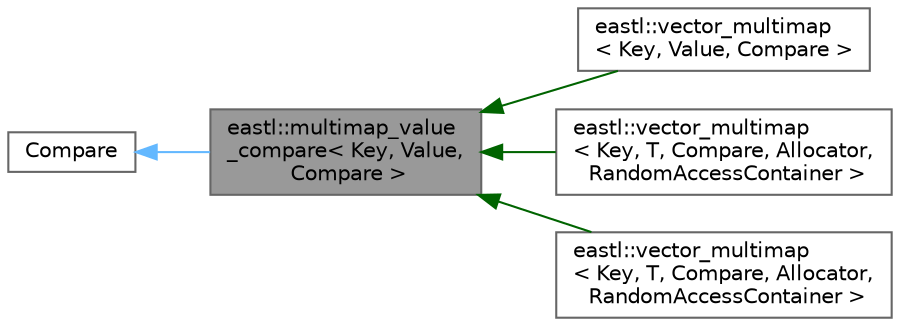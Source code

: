 digraph "eastl::multimap_value_compare&lt; Key, Value, Compare &gt;"
{
 // LATEX_PDF_SIZE
  bgcolor="transparent";
  edge [fontname=Helvetica,fontsize=10,labelfontname=Helvetica,labelfontsize=10];
  node [fontname=Helvetica,fontsize=10,shape=box,height=0.2,width=0.4];
  rankdir="LR";
  Node1 [id="Node000001",label="eastl::multimap_value\l_compare\< Key, Value,\l Compare \>",height=0.2,width=0.4,color="gray40", fillcolor="grey60", style="filled", fontcolor="black",tooltip=" "];
  Node2 -> Node1 [id="edge5_Node000001_Node000002",dir="back",color="steelblue1",style="solid",tooltip=" "];
  Node2 [id="Node000002",label="Compare",height=0.2,width=0.4,color="gray40", fillcolor="white", style="filled",tooltip=" "];
  Node1 -> Node3 [id="edge6_Node000001_Node000003",dir="back",color="darkgreen",style="solid",tooltip=" "];
  Node3 [id="Node000003",label="eastl::vector_multimap\l\< Key, Value, Compare \>",height=0.2,width=0.4,color="gray40", fillcolor="white", style="filled",URL="$classeastl_1_1vector__multimap.html",tooltip=" "];
  Node1 -> Node4 [id="edge7_Node000001_Node000004",dir="back",color="darkgreen",style="solid",tooltip=" "];
  Node4 [id="Node000004",label="eastl::vector_multimap\l\< Key, T, Compare, Allocator,\l RandomAccessContainer \>",height=0.2,width=0.4,color="gray40", fillcolor="white", style="filled",URL="$classeastl_1_1vector__multimap.html",tooltip=" "];
  Node1 -> Node5 [id="edge8_Node000001_Node000005",dir="back",color="darkgreen",style="solid",tooltip=" "];
  Node5 [id="Node000005",label="eastl::vector_multimap\l\< Key, T, Compare, Allocator,\l RandomAccessContainer \>",height=0.2,width=0.4,color="gray40", fillcolor="white", style="filled",URL="$classeastl_1_1vector__multimap.html",tooltip=" "];
}
